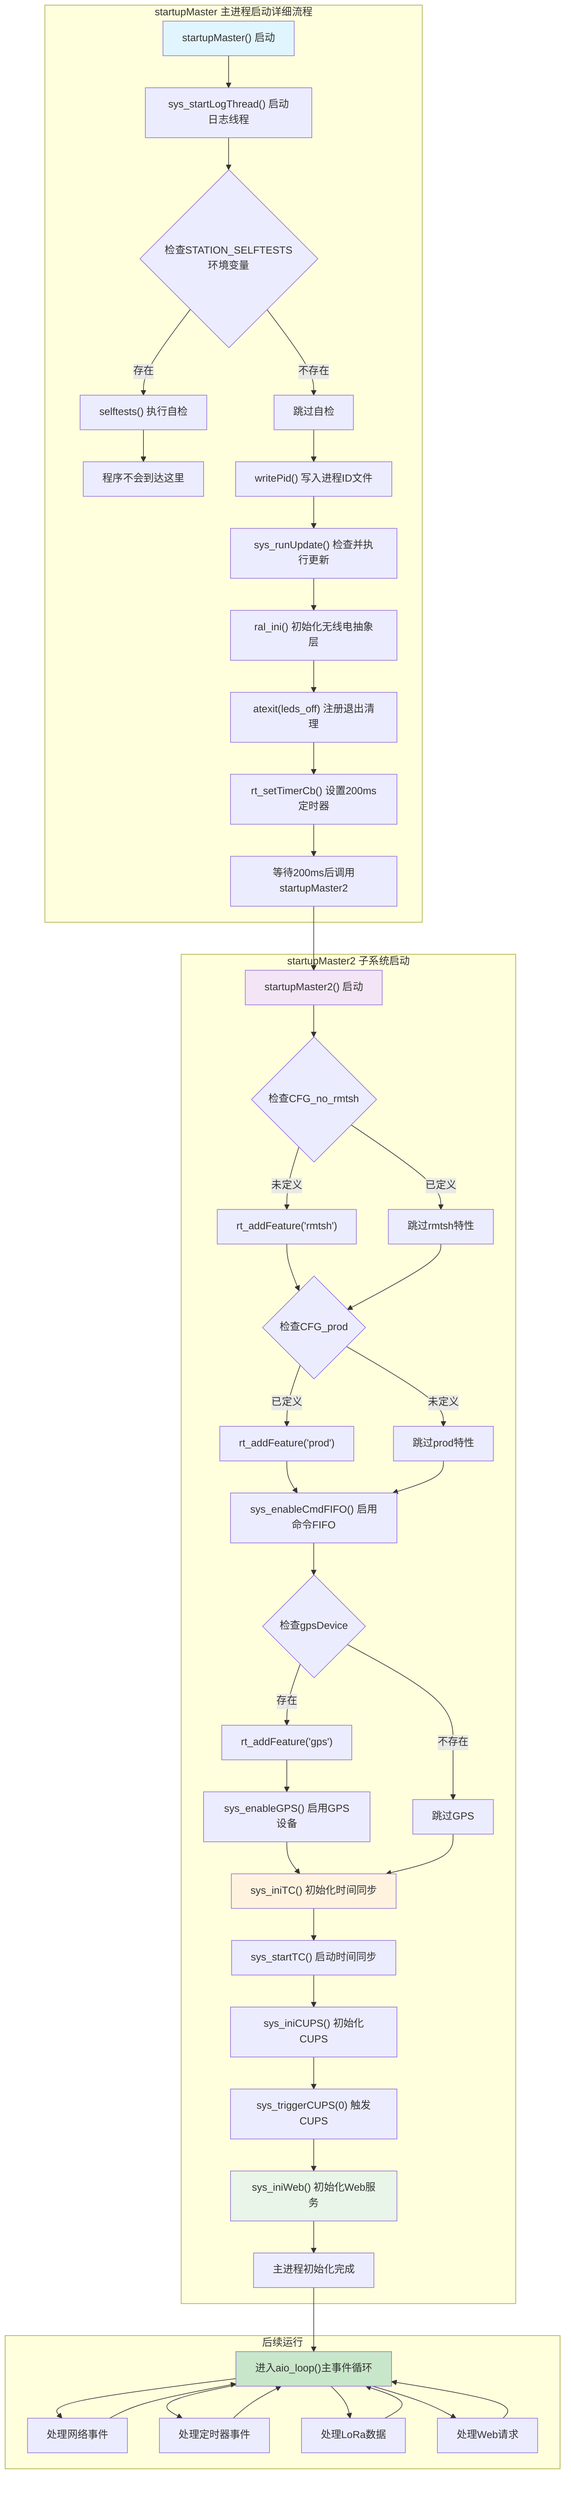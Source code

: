 graph TB
    subgraph "startupMaster 主进程启动详细流程"
        A["startupMaster() 启动"] --> B["sys_startLogThread() 启动日志线程"]
        B --> C{"检查STATION_SELFTESTS环境变量"}
        C -->|存在| D["selftests() 执行自检"]
        C -->|不存在| E["跳过自检"]
        
        D --> F["程序不会到达这里"]
        E --> G["writePid() 写入进程ID文件"]
        G --> H["sys_runUpdate() 检查并执行更新"]
        H --> I["ral_ini() 初始化无线电抽象层"]
        I --> J["atexit(leds_off) 注册退出清理"]
        J --> K["rt_setTimerCb() 设置200ms定时器"]
        K --> L["等待200ms后调用startupMaster2"]
    end
    
    subgraph "startupMaster2 子系统启动"
        L --> M["startupMaster2() 启动"]
        M --> N{"检查CFG_no_rmtsh"}
        N -->|未定义| O["rt_addFeature('rmtsh')"]
        N -->|已定义| P["跳过rmtsh特性"]
        
        O --> Q{"检查CFG_prod"}
        P --> Q
        Q -->|已定义| R["rt_addFeature('prod')"]
        Q -->|未定义| S["跳过prod特性"]
        
        R --> T["sys_enableCmdFIFO() 启用命令FIFO"]
        S --> T
        T --> U{"检查gpsDevice"}
        U -->|存在| V["rt_addFeature('gps')"]
        U -->|不存在| W["跳过GPS"]
        
        V --> X["sys_enableGPS() 启用GPS设备"]
        X --> Y["sys_iniTC() 初始化时间同步"]
        W --> Y
        Y --> Z["sys_startTC() 启动时间同步"]
        Z --> AA["sys_iniCUPS() 初始化CUPS"]
        AA --> BB["sys_triggerCUPS(0) 触发CUPS"]
        BB --> CC["sys_iniWeb() 初始化Web服务"]
        CC --> DD["主进程初始化完成"]
    end
    
    subgraph "后续运行"
        DD --> EE["进入aio_loop()主事件循环"]
        EE --> FF["处理网络事件"]
        EE --> GG["处理定时器事件"]
        EE --> HH["处理LoRa数据"]
        EE --> II["处理Web请求"]
        
        FF --> EE
        GG --> EE
        HH --> EE
        II --> EE
    end
    
    style A fill:#e1f5fe
    style M fill:#f3e5f5
    style Y fill:#fff3e0
    style CC fill:#e8f5e8
    style EE fill:#c8e6c9